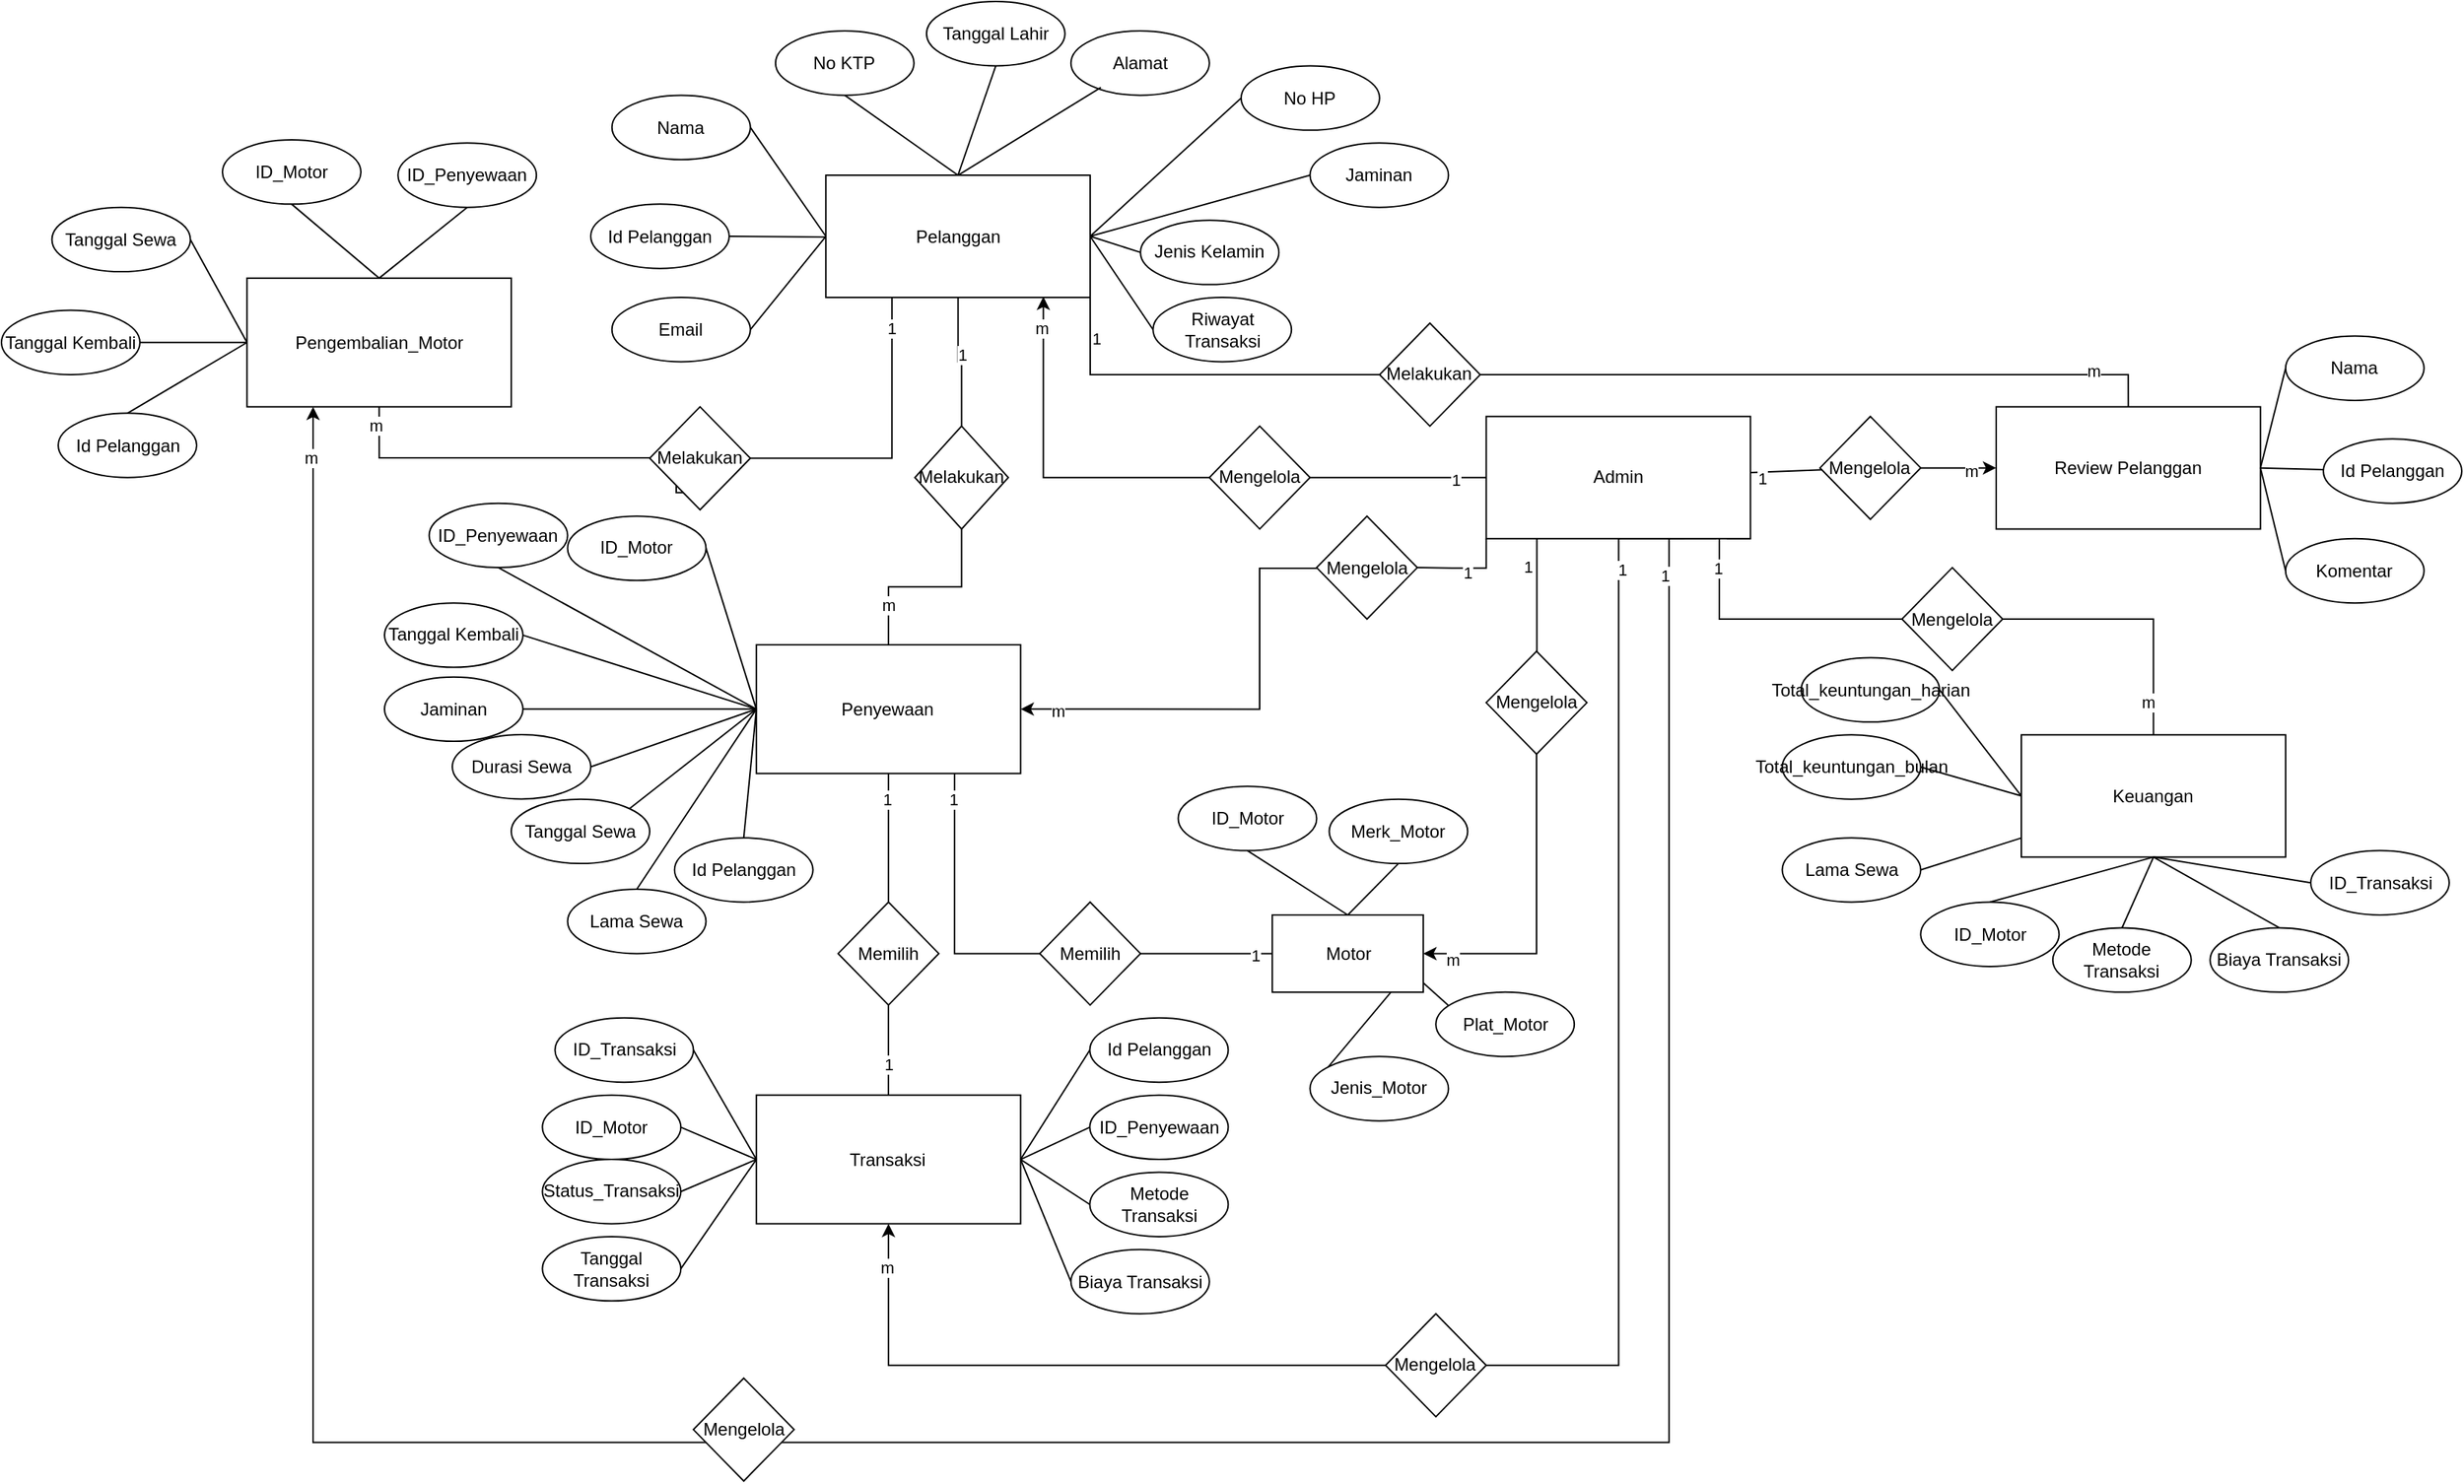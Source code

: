 <mxfile version="24.1.0" type="device">
  <diagram name="Page-1" id="Gdf2xQTc3UmqAr8sji1D">
    <mxGraphModel dx="3735" dy="165" grid="1" gridSize="10" guides="1" tooltips="1" connect="1" arrows="1" fold="1" page="1" pageScale="1" pageWidth="850" pageHeight="1100" math="0" shadow="0">
      <root>
        <mxCell id="0" />
        <mxCell id="1" parent="0" />
        <mxCell id="HpjGNs0SDaR_ydJxtk90-224" value="" style="group" vertex="1" connectable="0" parent="1">
          <mxGeometry x="-1660" y="1165" width="1640" height="970" as="geometry" />
        </mxCell>
        <mxCell id="HpjGNs0SDaR_ydJxtk90-59" style="rounded=0;orthogonalLoop=1;jettySize=auto;html=1;exitX=0.5;exitY=0;exitDx=0;exitDy=0;entryX=0.5;entryY=1;entryDx=0;entryDy=0;endArrow=none;endFill=0;" edge="1" parent="HpjGNs0SDaR_ydJxtk90-224" source="HpjGNs0SDaR_ydJxtk90-32" target="HpjGNs0SDaR_ydJxtk90-35">
          <mxGeometry relative="1" as="geometry" />
        </mxCell>
        <mxCell id="HpjGNs0SDaR_ydJxtk90-62" style="rounded=0;orthogonalLoop=1;jettySize=auto;html=1;entryX=0;entryY=0.5;entryDx=0;entryDy=0;endArrow=none;endFill=0;exitX=1;exitY=0.5;exitDx=0;exitDy=0;" edge="1" parent="HpjGNs0SDaR_ydJxtk90-224" source="HpjGNs0SDaR_ydJxtk90-32" target="HpjGNs0SDaR_ydJxtk90-38">
          <mxGeometry relative="1" as="geometry" />
        </mxCell>
        <mxCell id="HpjGNs0SDaR_ydJxtk90-63" style="rounded=0;orthogonalLoop=1;jettySize=auto;html=1;exitX=1;exitY=0.5;exitDx=0;exitDy=0;entryX=0;entryY=0.5;entryDx=0;entryDy=0;endArrow=none;endFill=0;" edge="1" parent="HpjGNs0SDaR_ydJxtk90-224" source="HpjGNs0SDaR_ydJxtk90-32" target="HpjGNs0SDaR_ydJxtk90-39">
          <mxGeometry relative="1" as="geometry" />
        </mxCell>
        <mxCell id="HpjGNs0SDaR_ydJxtk90-64" style="rounded=0;orthogonalLoop=1;jettySize=auto;html=1;exitX=1;exitY=0.5;exitDx=0;exitDy=0;entryX=0;entryY=0.5;entryDx=0;entryDy=0;endArrow=none;endFill=0;" edge="1" parent="HpjGNs0SDaR_ydJxtk90-224" source="HpjGNs0SDaR_ydJxtk90-32" target="HpjGNs0SDaR_ydJxtk90-41">
          <mxGeometry relative="1" as="geometry" />
        </mxCell>
        <mxCell id="HpjGNs0SDaR_ydJxtk90-71" style="edgeStyle=orthogonalEdgeStyle;rounded=0;orthogonalLoop=1;jettySize=auto;html=1;entryX=0.5;entryY=0;entryDx=0;entryDy=0;endArrow=none;endFill=0;" edge="1" parent="HpjGNs0SDaR_ydJxtk90-224" source="HpjGNs0SDaR_ydJxtk90-96" target="HpjGNs0SDaR_ydJxtk90-70">
          <mxGeometry relative="1" as="geometry" />
        </mxCell>
        <mxCell id="HpjGNs0SDaR_ydJxtk90-124" value="m" style="edgeLabel;html=1;align=center;verticalAlign=middle;resizable=0;points=[];" vertex="1" connectable="0" parent="HpjGNs0SDaR_ydJxtk90-71">
          <mxGeometry x="0.573" relative="1" as="geometry">
            <mxPoint as="offset" />
          </mxGeometry>
        </mxCell>
        <mxCell id="HpjGNs0SDaR_ydJxtk90-196" style="edgeStyle=orthogonalEdgeStyle;rounded=0;orthogonalLoop=1;jettySize=auto;html=1;exitX=1;exitY=1;exitDx=0;exitDy=0;entryX=0;entryY=0.5;entryDx=0;entryDy=0;endArrow=none;endFill=0;" edge="1" parent="HpjGNs0SDaR_ydJxtk90-224" source="HpjGNs0SDaR_ydJxtk90-32" target="HpjGNs0SDaR_ydJxtk90-192">
          <mxGeometry relative="1" as="geometry" />
        </mxCell>
        <mxCell id="HpjGNs0SDaR_ydJxtk90-197" value="1" style="edgeLabel;html=1;align=center;verticalAlign=middle;resizable=0;points=[];" vertex="1" connectable="0" parent="HpjGNs0SDaR_ydJxtk90-196">
          <mxGeometry x="-0.789" y="4" relative="1" as="geometry">
            <mxPoint y="1" as="offset" />
          </mxGeometry>
        </mxCell>
        <mxCell id="HpjGNs0SDaR_ydJxtk90-32" value="Pelanggan" style="rounded=0;whiteSpace=wrap;html=1;" vertex="1" parent="HpjGNs0SDaR_ydJxtk90-224">
          <mxGeometry x="529.583" y="83.018" width="179.375" height="83.018" as="geometry" />
        </mxCell>
        <mxCell id="HpjGNs0SDaR_ydJxtk90-68" value="" style="rounded=0;orthogonalLoop=1;jettySize=auto;html=1;endArrow=none;endFill=0;" edge="1" parent="HpjGNs0SDaR_ydJxtk90-224" source="HpjGNs0SDaR_ydJxtk90-33">
          <mxGeometry relative="1" as="geometry">
            <mxPoint x="529.583" y="124.964" as="targetPoint" />
          </mxGeometry>
        </mxCell>
        <mxCell id="HpjGNs0SDaR_ydJxtk90-33" value="Id Pelanggan" style="ellipse;whiteSpace=wrap;html=1;" vertex="1" parent="HpjGNs0SDaR_ydJxtk90-224">
          <mxGeometry x="369.998" y="102.684" width="93.958" height="43.694" as="geometry" />
        </mxCell>
        <mxCell id="HpjGNs0SDaR_ydJxtk90-67" style="rounded=0;orthogonalLoop=1;jettySize=auto;html=1;exitX=1;exitY=0.5;exitDx=0;exitDy=0;entryX=0;entryY=0.5;entryDx=0;entryDy=0;endArrow=none;endFill=0;" edge="1" parent="HpjGNs0SDaR_ydJxtk90-224" source="HpjGNs0SDaR_ydJxtk90-34" target="HpjGNs0SDaR_ydJxtk90-32">
          <mxGeometry relative="1" as="geometry" />
        </mxCell>
        <mxCell id="HpjGNs0SDaR_ydJxtk90-34" value="Nama" style="ellipse;whiteSpace=wrap;html=1;" vertex="1" parent="HpjGNs0SDaR_ydJxtk90-224">
          <mxGeometry x="384.38" y="28.692" width="93.958" height="43.694" as="geometry" />
        </mxCell>
        <mxCell id="HpjGNs0SDaR_ydJxtk90-35" value="No KTP" style="ellipse;whiteSpace=wrap;html=1;" vertex="1" parent="HpjGNs0SDaR_ydJxtk90-224">
          <mxGeometry x="495.418" y="-15.003" width="93.958" height="43.694" as="geometry" />
        </mxCell>
        <mxCell id="HpjGNs0SDaR_ydJxtk90-37" value="Alamat" style="ellipse;whiteSpace=wrap;html=1;" vertex="1" parent="HpjGNs0SDaR_ydJxtk90-224">
          <mxGeometry x="695.935" y="-15.003" width="93.958" height="43.694" as="geometry" />
        </mxCell>
        <mxCell id="HpjGNs0SDaR_ydJxtk90-38" value="No HP" style="ellipse;whiteSpace=wrap;html=1;" vertex="1" parent="HpjGNs0SDaR_ydJxtk90-224">
          <mxGeometry x="811.455" y="8.741" width="93.958" height="43.694" as="geometry" />
        </mxCell>
        <mxCell id="HpjGNs0SDaR_ydJxtk90-39" value="Jenis Kelamin" style="ellipse;whiteSpace=wrap;html=1;" vertex="1" parent="HpjGNs0SDaR_ydJxtk90-224">
          <mxGeometry x="743.125" y="113.604" width="93.958" height="43.694" as="geometry" />
        </mxCell>
        <mxCell id="HpjGNs0SDaR_ydJxtk90-69" style="rounded=0;orthogonalLoop=1;jettySize=auto;html=1;exitX=1;exitY=0.5;exitDx=0;exitDy=0;entryX=0;entryY=0.5;entryDx=0;entryDy=0;endArrow=none;endFill=0;" edge="1" parent="HpjGNs0SDaR_ydJxtk90-224" source="HpjGNs0SDaR_ydJxtk90-40" target="HpjGNs0SDaR_ydJxtk90-32">
          <mxGeometry relative="1" as="geometry" />
        </mxCell>
        <mxCell id="HpjGNs0SDaR_ydJxtk90-40" value="Email" style="ellipse;whiteSpace=wrap;html=1;" vertex="1" parent="HpjGNs0SDaR_ydJxtk90-224">
          <mxGeometry x="384.372" y="166.035" width="93.958" height="43.694" as="geometry" />
        </mxCell>
        <mxCell id="HpjGNs0SDaR_ydJxtk90-41" value="Riwayat Transaksi" style="ellipse;whiteSpace=wrap;html=1;" vertex="1" parent="HpjGNs0SDaR_ydJxtk90-224">
          <mxGeometry x="751.667" y="166.036" width="93.958" height="43.694" as="geometry" />
        </mxCell>
        <mxCell id="HpjGNs0SDaR_ydJxtk90-61" style="rounded=0;orthogonalLoop=1;jettySize=auto;html=1;exitX=0.5;exitY=0;exitDx=0;exitDy=0;entryX=0.216;entryY=0.88;entryDx=0;entryDy=0;entryPerimeter=0;endArrow=none;endFill=0;" edge="1" parent="HpjGNs0SDaR_ydJxtk90-224" source="HpjGNs0SDaR_ydJxtk90-32" target="HpjGNs0SDaR_ydJxtk90-37">
          <mxGeometry relative="1" as="geometry" />
        </mxCell>
        <mxCell id="HpjGNs0SDaR_ydJxtk90-100" value="" style="rounded=0;orthogonalLoop=1;jettySize=auto;html=1;endArrow=none;endFill=0;" edge="1" parent="HpjGNs0SDaR_ydJxtk90-224" source="HpjGNs0SDaR_ydJxtk90-70" target="HpjGNs0SDaR_ydJxtk90-99">
          <mxGeometry relative="1" as="geometry" />
        </mxCell>
        <mxCell id="HpjGNs0SDaR_ydJxtk90-127" value="1" style="edgeLabel;html=1;align=center;verticalAlign=middle;resizable=0;points=[];" vertex="1" connectable="0" parent="HpjGNs0SDaR_ydJxtk90-100">
          <mxGeometry x="-0.596" y="-1" relative="1" as="geometry">
            <mxPoint as="offset" />
          </mxGeometry>
        </mxCell>
        <mxCell id="HpjGNs0SDaR_ydJxtk90-70" value="Penyewaan" style="whiteSpace=wrap;html=1;rounded=0;" vertex="1" parent="HpjGNs0SDaR_ydJxtk90-224">
          <mxGeometry x="482.391" y="401.982" width="179.375" height="87.387" as="geometry" />
        </mxCell>
        <mxCell id="HpjGNs0SDaR_ydJxtk90-84" style="rounded=0;orthogonalLoop=1;jettySize=auto;html=1;exitX=0.5;exitY=1;exitDx=0;exitDy=0;entryX=0;entryY=0.5;entryDx=0;entryDy=0;endArrow=none;endFill=0;" edge="1" parent="HpjGNs0SDaR_ydJxtk90-224" source="HpjGNs0SDaR_ydJxtk90-72" target="HpjGNs0SDaR_ydJxtk90-70">
          <mxGeometry relative="1" as="geometry">
            <mxPoint x="520.828" y="384.505" as="sourcePoint" />
          </mxGeometry>
        </mxCell>
        <mxCell id="HpjGNs0SDaR_ydJxtk90-72" value="ID_Penyewaan" style="ellipse;whiteSpace=wrap;html=1;" vertex="1" parent="HpjGNs0SDaR_ydJxtk90-224">
          <mxGeometry x="260.307" y="305.856" width="93.958" height="43.694" as="geometry" />
        </mxCell>
        <mxCell id="HpjGNs0SDaR_ydJxtk90-90" style="rounded=0;orthogonalLoop=1;jettySize=auto;html=1;exitX=1;exitY=0;exitDx=0;exitDy=0;entryX=0;entryY=0.5;entryDx=0;entryDy=0;endArrow=none;endFill=0;" edge="1" parent="HpjGNs0SDaR_ydJxtk90-224" source="HpjGNs0SDaR_ydJxtk90-73" target="HpjGNs0SDaR_ydJxtk90-70">
          <mxGeometry relative="1" as="geometry" />
        </mxCell>
        <mxCell id="HpjGNs0SDaR_ydJxtk90-73" value="Tanggal Sewa" style="ellipse;whiteSpace=wrap;html=1;" vertex="1" parent="HpjGNs0SDaR_ydJxtk90-224">
          <mxGeometry x="316.039" y="506.846" width="93.958" height="43.694" as="geometry" />
        </mxCell>
        <mxCell id="HpjGNs0SDaR_ydJxtk90-86" style="rounded=0;orthogonalLoop=1;jettySize=auto;html=1;exitX=1;exitY=0.5;exitDx=0;exitDy=0;entryX=0;entryY=0.5;entryDx=0;entryDy=0;endArrow=none;endFill=0;" edge="1" parent="HpjGNs0SDaR_ydJxtk90-224" source="HpjGNs0SDaR_ydJxtk90-74" target="HpjGNs0SDaR_ydJxtk90-70">
          <mxGeometry relative="1" as="geometry" />
        </mxCell>
        <mxCell id="HpjGNs0SDaR_ydJxtk90-74" value="Tanggal Kembali" style="ellipse;whiteSpace=wrap;html=1;" vertex="1" parent="HpjGNs0SDaR_ydJxtk90-224">
          <mxGeometry x="229.999" y="373.577" width="93.958" height="43.694" as="geometry" />
        </mxCell>
        <mxCell id="HpjGNs0SDaR_ydJxtk90-89" style="rounded=0;orthogonalLoop=1;jettySize=auto;html=1;exitX=0.5;exitY=0;exitDx=0;exitDy=0;entryX=0;entryY=0.5;entryDx=0;entryDy=0;endArrow=none;endFill=0;" edge="1" parent="HpjGNs0SDaR_ydJxtk90-224" source="HpjGNs0SDaR_ydJxtk90-75" target="HpjGNs0SDaR_ydJxtk90-70">
          <mxGeometry relative="1" as="geometry" />
        </mxCell>
        <mxCell id="HpjGNs0SDaR_ydJxtk90-75" value="Lama Sewa" style="ellipse;whiteSpace=wrap;html=1;" vertex="1" parent="HpjGNs0SDaR_ydJxtk90-224">
          <mxGeometry x="354.266" y="568.018" width="93.958" height="43.694" as="geometry" />
        </mxCell>
        <mxCell id="HpjGNs0SDaR_ydJxtk90-91" style="rounded=0;orthogonalLoop=1;jettySize=auto;html=1;exitX=0.5;exitY=0;exitDx=0;exitDy=0;entryX=0;entryY=0.5;entryDx=0;entryDy=0;endArrow=none;endFill=0;" edge="1" parent="HpjGNs0SDaR_ydJxtk90-224" source="HpjGNs0SDaR_ydJxtk90-76" target="HpjGNs0SDaR_ydJxtk90-70">
          <mxGeometry relative="1" as="geometry" />
        </mxCell>
        <mxCell id="HpjGNs0SDaR_ydJxtk90-76" value="Id Pelanggan" style="ellipse;whiteSpace=wrap;html=1;" vertex="1" parent="HpjGNs0SDaR_ydJxtk90-224">
          <mxGeometry x="426.872" y="533.063" width="93.958" height="43.694" as="geometry" />
        </mxCell>
        <mxCell id="HpjGNs0SDaR_ydJxtk90-103" style="rounded=0;orthogonalLoop=1;jettySize=auto;html=1;exitX=0.5;exitY=0;exitDx=0;exitDy=0;entryX=0.5;entryY=1;entryDx=0;entryDy=0;endArrow=none;endFill=0;" edge="1" parent="HpjGNs0SDaR_ydJxtk90-224" source="HpjGNs0SDaR_ydJxtk90-77" target="HpjGNs0SDaR_ydJxtk90-92">
          <mxGeometry relative="1" as="geometry" />
        </mxCell>
        <mxCell id="HpjGNs0SDaR_ydJxtk90-104" style="rounded=0;orthogonalLoop=1;jettySize=auto;html=1;exitX=0.5;exitY=0;exitDx=0;exitDy=0;endArrow=none;endFill=0;entryX=0.5;entryY=1;entryDx=0;entryDy=0;" edge="1" parent="HpjGNs0SDaR_ydJxtk90-224" source="HpjGNs0SDaR_ydJxtk90-77" target="HpjGNs0SDaR_ydJxtk90-93">
          <mxGeometry relative="1" as="geometry">
            <mxPoint x="943.641" y="585.495" as="targetPoint" />
          </mxGeometry>
        </mxCell>
        <mxCell id="HpjGNs0SDaR_ydJxtk90-105" style="rounded=0;orthogonalLoop=1;jettySize=auto;html=1;exitX=0.5;exitY=0;exitDx=0;exitDy=0;entryX=0.5;entryY=1;entryDx=0;entryDy=0;endArrow=none;endFill=0;" edge="1" parent="HpjGNs0SDaR_ydJxtk90-224" source="HpjGNs0SDaR_ydJxtk90-77" target="HpjGNs0SDaR_ydJxtk90-94">
          <mxGeometry relative="1" as="geometry" />
        </mxCell>
        <mxCell id="HpjGNs0SDaR_ydJxtk90-106" style="rounded=0;orthogonalLoop=1;jettySize=auto;html=1;exitX=1;exitY=0.5;exitDx=0;exitDy=0;entryX=0;entryY=0.5;entryDx=0;entryDy=0;endArrow=none;endFill=0;" edge="1" parent="HpjGNs0SDaR_ydJxtk90-224" source="HpjGNs0SDaR_ydJxtk90-77" target="HpjGNs0SDaR_ydJxtk90-95">
          <mxGeometry relative="1" as="geometry">
            <mxPoint x="1003.432" y="616.081" as="targetPoint" />
          </mxGeometry>
        </mxCell>
        <mxCell id="HpjGNs0SDaR_ydJxtk90-77" value="Motor" style="rounded=0;whiteSpace=wrap;html=1;" vertex="1" parent="HpjGNs0SDaR_ydJxtk90-224">
          <mxGeometry x="832.599" y="585.495" width="102.5" height="52.432" as="geometry" />
        </mxCell>
        <mxCell id="HpjGNs0SDaR_ydJxtk90-88" style="rounded=0;orthogonalLoop=1;jettySize=auto;html=1;exitX=1;exitY=0.5;exitDx=0;exitDy=0;entryX=0;entryY=0.5;entryDx=0;entryDy=0;endArrow=none;endFill=0;" edge="1" parent="HpjGNs0SDaR_ydJxtk90-224" source="HpjGNs0SDaR_ydJxtk90-78" target="HpjGNs0SDaR_ydJxtk90-70">
          <mxGeometry relative="1" as="geometry" />
        </mxCell>
        <mxCell id="HpjGNs0SDaR_ydJxtk90-78" value="Durasi Sewa" style="ellipse;whiteSpace=wrap;html=1;" vertex="1" parent="HpjGNs0SDaR_ydJxtk90-224">
          <mxGeometry x="276.039" y="463.003" width="93.958" height="43.694" as="geometry" />
        </mxCell>
        <mxCell id="HpjGNs0SDaR_ydJxtk90-87" style="rounded=0;orthogonalLoop=1;jettySize=auto;html=1;exitX=1;exitY=0.5;exitDx=0;exitDy=0;entryX=0;entryY=0.5;entryDx=0;entryDy=0;endArrow=none;endFill=0;" edge="1" parent="HpjGNs0SDaR_ydJxtk90-224" source="HpjGNs0SDaR_ydJxtk90-79" target="HpjGNs0SDaR_ydJxtk90-70">
          <mxGeometry relative="1" as="geometry" />
        </mxCell>
        <mxCell id="HpjGNs0SDaR_ydJxtk90-79" value="Jaminan" style="ellipse;whiteSpace=wrap;html=1;" vertex="1" parent="HpjGNs0SDaR_ydJxtk90-224">
          <mxGeometry x="229.997" y="423.829" width="93.958" height="43.694" as="geometry" />
        </mxCell>
        <mxCell id="HpjGNs0SDaR_ydJxtk90-85" style="rounded=0;orthogonalLoop=1;jettySize=auto;html=1;exitX=1;exitY=0.5;exitDx=0;exitDy=0;entryX=0;entryY=0.5;entryDx=0;entryDy=0;endArrow=none;endFill=0;" edge="1" parent="HpjGNs0SDaR_ydJxtk90-224" source="HpjGNs0SDaR_ydJxtk90-81" target="HpjGNs0SDaR_ydJxtk90-70">
          <mxGeometry relative="1" as="geometry" />
        </mxCell>
        <mxCell id="HpjGNs0SDaR_ydJxtk90-81" value="ID_Motor" style="ellipse;whiteSpace=wrap;html=1;" vertex="1" parent="HpjGNs0SDaR_ydJxtk90-224">
          <mxGeometry x="354.266" y="314.595" width="93.958" height="43.694" as="geometry" />
        </mxCell>
        <mxCell id="HpjGNs0SDaR_ydJxtk90-92" value="ID_Motor" style="ellipse;whiteSpace=wrap;html=1;" vertex="1" parent="HpjGNs0SDaR_ydJxtk90-224">
          <mxGeometry x="768.75" y="498.108" width="93.958" height="43.694" as="geometry" />
        </mxCell>
        <mxCell id="HpjGNs0SDaR_ydJxtk90-93" value="Merk_Motor" style="ellipse;whiteSpace=wrap;html=1;" vertex="1" parent="HpjGNs0SDaR_ydJxtk90-224">
          <mxGeometry x="871.25" y="506.847" width="93.958" height="43.694" as="geometry" />
        </mxCell>
        <mxCell id="HpjGNs0SDaR_ydJxtk90-94" value="Plat_Motor" style="ellipse;whiteSpace=wrap;html=1;" vertex="1" parent="HpjGNs0SDaR_ydJxtk90-224">
          <mxGeometry x="943.641" y="637.928" width="93.958" height="43.694" as="geometry" />
        </mxCell>
        <mxCell id="HpjGNs0SDaR_ydJxtk90-95" value="Jenis_Motor" style="ellipse;whiteSpace=wrap;html=1;" vertex="1" parent="HpjGNs0SDaR_ydJxtk90-224">
          <mxGeometry x="858.224" y="681.622" width="93.958" height="43.694" as="geometry" />
        </mxCell>
        <mxCell id="HpjGNs0SDaR_ydJxtk90-97" value="" style="edgeStyle=orthogonalEdgeStyle;rounded=0;orthogonalLoop=1;jettySize=auto;html=1;entryX=0.5;entryY=0;entryDx=0;entryDy=0;endArrow=none;endFill=0;" edge="1" parent="HpjGNs0SDaR_ydJxtk90-224" source="HpjGNs0SDaR_ydJxtk90-32" target="HpjGNs0SDaR_ydJxtk90-96">
          <mxGeometry relative="1" as="geometry">
            <mxPoint x="619.271" y="166.036" as="sourcePoint" />
            <mxPoint x="619.271" y="410.721" as="targetPoint" />
          </mxGeometry>
        </mxCell>
        <mxCell id="HpjGNs0SDaR_ydJxtk90-123" value="1" style="edgeLabel;html=1;align=center;verticalAlign=middle;resizable=0;points=[];" vertex="1" connectable="0" parent="HpjGNs0SDaR_ydJxtk90-97">
          <mxGeometry x="-0.134" y="2" relative="1" as="geometry">
            <mxPoint as="offset" />
          </mxGeometry>
        </mxCell>
        <mxCell id="HpjGNs0SDaR_ydJxtk90-133" style="edgeStyle=orthogonalEdgeStyle;rounded=0;orthogonalLoop=1;jettySize=auto;html=1;entryX=0.5;entryY=1;entryDx=0;entryDy=0;endArrow=none;endFill=0;exitX=0.25;exitY=1;exitDx=0;exitDy=0;" edge="1" parent="HpjGNs0SDaR_ydJxtk90-224" source="HpjGNs0SDaR_ydJxtk90-383" target="HpjGNs0SDaR_ydJxtk90-132">
          <mxGeometry relative="1" as="geometry">
            <Array as="points">
              <mxPoint x="428" y="275" />
              <mxPoint x="226" y="275" />
            </Array>
          </mxGeometry>
        </mxCell>
        <mxCell id="HpjGNs0SDaR_ydJxtk90-134" value="m" style="edgeLabel;html=1;align=center;verticalAlign=middle;resizable=0;points=[];" vertex="1" connectable="0" parent="HpjGNs0SDaR_ydJxtk90-133">
          <mxGeometry x="0.906" y="3" relative="1" as="geometry">
            <mxPoint as="offset" />
          </mxGeometry>
        </mxCell>
        <mxCell id="HpjGNs0SDaR_ydJxtk90-96" value="Melakukan" style="rhombus;whiteSpace=wrap;html=1;" vertex="1" parent="HpjGNs0SDaR_ydJxtk90-224">
          <mxGeometry x="590" y="253.42" width="63.43" height="69.91" as="geometry" />
        </mxCell>
        <mxCell id="HpjGNs0SDaR_ydJxtk90-102" value="" style="edgeStyle=orthogonalEdgeStyle;rounded=0;orthogonalLoop=1;jettySize=auto;html=1;endArrow=none;endFill=0;" edge="1" parent="HpjGNs0SDaR_ydJxtk90-224" source="HpjGNs0SDaR_ydJxtk90-99" target="HpjGNs0SDaR_ydJxtk90-101">
          <mxGeometry relative="1" as="geometry">
            <Array as="points">
              <mxPoint x="572.078" y="681.622" />
              <mxPoint x="572.078" y="681.622" />
            </Array>
          </mxGeometry>
        </mxCell>
        <mxCell id="HpjGNs0SDaR_ydJxtk90-128" value="1" style="edgeLabel;html=1;align=center;verticalAlign=middle;resizable=0;points=[];" vertex="1" connectable="0" parent="HpjGNs0SDaR_ydJxtk90-102">
          <mxGeometry x="0.325" relative="1" as="geometry">
            <mxPoint as="offset" />
          </mxGeometry>
        </mxCell>
        <mxCell id="HpjGNs0SDaR_ydJxtk90-140" style="edgeStyle=orthogonalEdgeStyle;rounded=0;orthogonalLoop=1;jettySize=auto;html=1;entryX=0;entryY=0.5;entryDx=0;entryDy=0;endArrow=none;endFill=0;exitX=0.75;exitY=1;exitDx=0;exitDy=0;" edge="1" parent="HpjGNs0SDaR_ydJxtk90-224" source="HpjGNs0SDaR_ydJxtk90-541" target="HpjGNs0SDaR_ydJxtk90-77">
          <mxGeometry relative="1" as="geometry">
            <Array as="points">
              <mxPoint x="720" y="612" />
            </Array>
          </mxGeometry>
        </mxCell>
        <mxCell id="HpjGNs0SDaR_ydJxtk90-141" value="1" style="edgeLabel;html=1;align=center;verticalAlign=middle;resizable=0;points=[];" vertex="1" connectable="0" parent="HpjGNs0SDaR_ydJxtk90-140">
          <mxGeometry x="0.803" y="-1" relative="1" as="geometry">
            <mxPoint x="1" as="offset" />
          </mxGeometry>
        </mxCell>
        <mxCell id="HpjGNs0SDaR_ydJxtk90-99" value="Memilih" style="rhombus;whiteSpace=wrap;html=1;" vertex="1" parent="HpjGNs0SDaR_ydJxtk90-224">
          <mxGeometry x="537.911" y="576.757" width="68.333" height="69.91" as="geometry" />
        </mxCell>
        <mxCell id="HpjGNs0SDaR_ydJxtk90-120" style="rounded=0;orthogonalLoop=1;jettySize=auto;html=1;exitX=1;exitY=0.5;exitDx=0;exitDy=0;entryX=0;entryY=0.5;entryDx=0;entryDy=0;endArrow=none;endFill=0;" edge="1" parent="HpjGNs0SDaR_ydJxtk90-224" source="HpjGNs0SDaR_ydJxtk90-101" target="HpjGNs0SDaR_ydJxtk90-108">
          <mxGeometry relative="1" as="geometry" />
        </mxCell>
        <mxCell id="HpjGNs0SDaR_ydJxtk90-121" style="rounded=0;orthogonalLoop=1;jettySize=auto;html=1;exitX=1;exitY=0.5;exitDx=0;exitDy=0;entryX=0;entryY=0.5;entryDx=0;entryDy=0;endArrow=none;endFill=0;" edge="1" parent="HpjGNs0SDaR_ydJxtk90-224" source="HpjGNs0SDaR_ydJxtk90-101" target="HpjGNs0SDaR_ydJxtk90-111">
          <mxGeometry relative="1" as="geometry" />
        </mxCell>
        <mxCell id="HpjGNs0SDaR_ydJxtk90-122" style="rounded=0;orthogonalLoop=1;jettySize=auto;html=1;exitX=1;exitY=0.5;exitDx=0;exitDy=0;entryX=0;entryY=0.5;entryDx=0;entryDy=0;endArrow=none;endFill=0;" edge="1" parent="HpjGNs0SDaR_ydJxtk90-224" source="HpjGNs0SDaR_ydJxtk90-101" target="HpjGNs0SDaR_ydJxtk90-113">
          <mxGeometry relative="1" as="geometry" />
        </mxCell>
        <mxCell id="HpjGNs0SDaR_ydJxtk90-101" value="Transaksi" style="whiteSpace=wrap;html=1;rounded=0;" vertex="1" parent="HpjGNs0SDaR_ydJxtk90-224">
          <mxGeometry x="482.391" y="707.838" width="179.375" height="87.387" as="geometry" />
        </mxCell>
        <mxCell id="HpjGNs0SDaR_ydJxtk90-119" style="rounded=0;orthogonalLoop=1;jettySize=auto;html=1;exitX=0;exitY=0.5;exitDx=0;exitDy=0;entryX=1;entryY=0.5;entryDx=0;entryDy=0;endArrow=none;endFill=0;" edge="1" parent="HpjGNs0SDaR_ydJxtk90-224" source="HpjGNs0SDaR_ydJxtk90-107" target="HpjGNs0SDaR_ydJxtk90-101">
          <mxGeometry relative="1" as="geometry" />
        </mxCell>
        <mxCell id="HpjGNs0SDaR_ydJxtk90-107" value="Id Pelanggan" style="ellipse;whiteSpace=wrap;html=1;" vertex="1" parent="HpjGNs0SDaR_ydJxtk90-224">
          <mxGeometry x="708.745" y="655.405" width="93.958" height="43.694" as="geometry" />
        </mxCell>
        <mxCell id="HpjGNs0SDaR_ydJxtk90-108" value="ID_Penyewaan" style="ellipse;whiteSpace=wrap;html=1;" vertex="1" parent="HpjGNs0SDaR_ydJxtk90-224">
          <mxGeometry x="708.745" y="707.838" width="93.958" height="43.694" as="geometry" />
        </mxCell>
        <mxCell id="HpjGNs0SDaR_ydJxtk90-116" style="rounded=0;orthogonalLoop=1;jettySize=auto;html=1;exitX=1;exitY=0.5;exitDx=0;exitDy=0;entryX=0;entryY=0.5;entryDx=0;entryDy=0;endArrow=none;endFill=0;" edge="1" parent="HpjGNs0SDaR_ydJxtk90-224" source="HpjGNs0SDaR_ydJxtk90-109" target="HpjGNs0SDaR_ydJxtk90-101">
          <mxGeometry relative="1" as="geometry" />
        </mxCell>
        <mxCell id="HpjGNs0SDaR_ydJxtk90-109" value="ID_Motor" style="ellipse;whiteSpace=wrap;html=1;" vertex="1" parent="HpjGNs0SDaR_ydJxtk90-224">
          <mxGeometry x="337.182" y="707.838" width="93.958" height="43.694" as="geometry" />
        </mxCell>
        <mxCell id="HpjGNs0SDaR_ydJxtk90-115" style="rounded=0;orthogonalLoop=1;jettySize=auto;html=1;exitX=1;exitY=0.5;exitDx=0;exitDy=0;entryX=0;entryY=0.5;entryDx=0;entryDy=0;endArrow=none;endFill=0;" edge="1" parent="HpjGNs0SDaR_ydJxtk90-224" source="HpjGNs0SDaR_ydJxtk90-110" target="HpjGNs0SDaR_ydJxtk90-101">
          <mxGeometry relative="1" as="geometry" />
        </mxCell>
        <mxCell id="HpjGNs0SDaR_ydJxtk90-110" value="ID_Transaksi" style="ellipse;whiteSpace=wrap;html=1;" vertex="1" parent="HpjGNs0SDaR_ydJxtk90-224">
          <mxGeometry x="345.724" y="655.405" width="93.958" height="43.694" as="geometry" />
        </mxCell>
        <mxCell id="HpjGNs0SDaR_ydJxtk90-111" value="Metode Transaksi" style="ellipse;whiteSpace=wrap;html=1;" vertex="1" parent="HpjGNs0SDaR_ydJxtk90-224">
          <mxGeometry x="708.745" y="760.27" width="93.958" height="43.694" as="geometry" />
        </mxCell>
        <mxCell id="HpjGNs0SDaR_ydJxtk90-117" style="rounded=0;orthogonalLoop=1;jettySize=auto;html=1;exitX=1;exitY=0.5;exitDx=0;exitDy=0;entryX=0;entryY=0.5;entryDx=0;entryDy=0;endArrow=none;endFill=0;" edge="1" parent="HpjGNs0SDaR_ydJxtk90-224" source="HpjGNs0SDaR_ydJxtk90-112" target="HpjGNs0SDaR_ydJxtk90-101">
          <mxGeometry relative="1" as="geometry" />
        </mxCell>
        <mxCell id="HpjGNs0SDaR_ydJxtk90-112" value="Status_Transaksi" style="ellipse;whiteSpace=wrap;html=1;" vertex="1" parent="HpjGNs0SDaR_ydJxtk90-224">
          <mxGeometry x="337.182" y="751.532" width="93.958" height="43.694" as="geometry" />
        </mxCell>
        <mxCell id="HpjGNs0SDaR_ydJxtk90-113" value="Biaya Transaksi" style="ellipse;whiteSpace=wrap;html=1;" vertex="1" parent="HpjGNs0SDaR_ydJxtk90-224">
          <mxGeometry x="695.932" y="812.703" width="93.958" height="43.694" as="geometry" />
        </mxCell>
        <mxCell id="HpjGNs0SDaR_ydJxtk90-118" style="rounded=0;orthogonalLoop=1;jettySize=auto;html=1;exitX=1;exitY=0.5;exitDx=0;exitDy=0;entryX=0;entryY=0.5;entryDx=0;entryDy=0;endArrow=none;endFill=0;" edge="1" parent="HpjGNs0SDaR_ydJxtk90-224" source="HpjGNs0SDaR_ydJxtk90-114" target="HpjGNs0SDaR_ydJxtk90-101">
          <mxGeometry relative="1" as="geometry" />
        </mxCell>
        <mxCell id="HpjGNs0SDaR_ydJxtk90-114" value="Tanggal Transaksi" style="ellipse;whiteSpace=wrap;html=1;" vertex="1" parent="HpjGNs0SDaR_ydJxtk90-224">
          <mxGeometry x="337.182" y="803.964" width="93.958" height="43.694" as="geometry" />
        </mxCell>
        <mxCell id="HpjGNs0SDaR_ydJxtk90-130" value="Jaminan" style="ellipse;whiteSpace=wrap;html=1;" vertex="1" parent="HpjGNs0SDaR_ydJxtk90-224">
          <mxGeometry x="858.228" y="61.17" width="93.958" height="43.694" as="geometry" />
        </mxCell>
        <mxCell id="HpjGNs0SDaR_ydJxtk90-131" style="rounded=0;orthogonalLoop=1;jettySize=auto;html=1;exitX=1;exitY=0.5;exitDx=0;exitDy=0;entryX=0;entryY=0.5;entryDx=0;entryDy=0;endArrow=none;endFill=0;" edge="1" target="HpjGNs0SDaR_ydJxtk90-130" parent="HpjGNs0SDaR_ydJxtk90-224" source="HpjGNs0SDaR_ydJxtk90-32">
          <mxGeometry relative="1" as="geometry">
            <mxPoint x="717.5" y="133.703" as="sourcePoint" />
          </mxGeometry>
        </mxCell>
        <mxCell id="HpjGNs0SDaR_ydJxtk90-168" style="rounded=0;orthogonalLoop=1;jettySize=auto;html=1;entryX=0.5;entryY=0;entryDx=0;entryDy=0;endArrow=none;endFill=0;exitX=0;exitY=0.5;exitDx=0;exitDy=0;" edge="1" parent="HpjGNs0SDaR_ydJxtk90-224" source="HpjGNs0SDaR_ydJxtk90-132" target="HpjGNs0SDaR_ydJxtk90-135">
          <mxGeometry relative="1" as="geometry">
            <mxPoint x="136.667" y="240.315" as="sourcePoint" />
          </mxGeometry>
        </mxCell>
        <mxCell id="HpjGNs0SDaR_ydJxtk90-169" style="edgeStyle=orthogonalEdgeStyle;rounded=0;orthogonalLoop=1;jettySize=auto;html=1;exitX=0;exitY=0.5;exitDx=0;exitDy=0;entryX=1;entryY=0.5;entryDx=0;entryDy=0;endArrow=none;endFill=0;" edge="1" parent="HpjGNs0SDaR_ydJxtk90-224" source="HpjGNs0SDaR_ydJxtk90-132" target="HpjGNs0SDaR_ydJxtk90-139">
          <mxGeometry relative="1" as="geometry" />
        </mxCell>
        <mxCell id="HpjGNs0SDaR_ydJxtk90-171" style="rounded=0;orthogonalLoop=1;jettySize=auto;html=1;exitX=0.5;exitY=0;exitDx=0;exitDy=0;entryX=0.5;entryY=1;entryDx=0;entryDy=0;endArrow=none;endFill=0;" edge="1" parent="HpjGNs0SDaR_ydJxtk90-224" source="HpjGNs0SDaR_ydJxtk90-132" target="HpjGNs0SDaR_ydJxtk90-137">
          <mxGeometry relative="1" as="geometry" />
        </mxCell>
        <mxCell id="HpjGNs0SDaR_ydJxtk90-172" style="rounded=0;orthogonalLoop=1;jettySize=auto;html=1;exitX=0.5;exitY=0;exitDx=0;exitDy=0;entryX=0.5;entryY=1;entryDx=0;entryDy=0;endArrow=none;endFill=0;" edge="1" parent="HpjGNs0SDaR_ydJxtk90-224" source="HpjGNs0SDaR_ydJxtk90-132" target="HpjGNs0SDaR_ydJxtk90-136">
          <mxGeometry relative="1" as="geometry" />
        </mxCell>
        <mxCell id="HpjGNs0SDaR_ydJxtk90-132" value="Pengembalian_Motor" style="whiteSpace=wrap;html=1;rounded=0;" vertex="1" parent="HpjGNs0SDaR_ydJxtk90-224">
          <mxGeometry x="136.667" y="152.928" width="179.375" height="87.387" as="geometry" />
        </mxCell>
        <mxCell id="HpjGNs0SDaR_ydJxtk90-135" value="Id Pelanggan" style="ellipse;whiteSpace=wrap;html=1;" vertex="1" parent="HpjGNs0SDaR_ydJxtk90-224">
          <mxGeometry x="8.542" y="244.685" width="93.958" height="43.694" as="geometry" />
        </mxCell>
        <mxCell id="HpjGNs0SDaR_ydJxtk90-136" value="ID_Penyewaan" style="ellipse;whiteSpace=wrap;html=1;" vertex="1" parent="HpjGNs0SDaR_ydJxtk90-224">
          <mxGeometry x="239.167" y="61.171" width="93.958" height="43.694" as="geometry" />
        </mxCell>
        <mxCell id="HpjGNs0SDaR_ydJxtk90-137" value="ID_Motor" style="ellipse;whiteSpace=wrap;html=1;" vertex="1" parent="HpjGNs0SDaR_ydJxtk90-224">
          <mxGeometry x="120" y="58.994" width="93.958" height="43.694" as="geometry" />
        </mxCell>
        <mxCell id="HpjGNs0SDaR_ydJxtk90-170" style="rounded=0;orthogonalLoop=1;jettySize=auto;html=1;exitX=1;exitY=0.5;exitDx=0;exitDy=0;entryX=0;entryY=0.5;entryDx=0;entryDy=0;endArrow=none;endFill=0;" edge="1" parent="HpjGNs0SDaR_ydJxtk90-224" source="HpjGNs0SDaR_ydJxtk90-138" target="HpjGNs0SDaR_ydJxtk90-132">
          <mxGeometry relative="1" as="geometry" />
        </mxCell>
        <mxCell id="HpjGNs0SDaR_ydJxtk90-138" value="Tanggal Sewa" style="ellipse;whiteSpace=wrap;html=1;" vertex="1" parent="HpjGNs0SDaR_ydJxtk90-224">
          <mxGeometry x="4.271" y="104.865" width="93.958" height="43.694" as="geometry" />
        </mxCell>
        <mxCell id="HpjGNs0SDaR_ydJxtk90-139" value="Tanggal Kembali" style="ellipse;whiteSpace=wrap;html=1;" vertex="1" parent="HpjGNs0SDaR_ydJxtk90-224">
          <mxGeometry x="-30" y="174.775" width="93.958" height="43.694" as="geometry" />
        </mxCell>
        <mxCell id="HpjGNs0SDaR_ydJxtk90-147" style="edgeStyle=orthogonalEdgeStyle;rounded=0;orthogonalLoop=1;jettySize=auto;html=1;entryX=1;entryY=0.5;entryDx=0;entryDy=0;endArrow=none;endFill=0;" edge="1" parent="HpjGNs0SDaR_ydJxtk90-224" source="HpjGNs0SDaR_ydJxtk90-142" target="HpjGNs0SDaR_ydJxtk90-143">
          <mxGeometry relative="1" as="geometry" />
        </mxCell>
        <mxCell id="HpjGNs0SDaR_ydJxtk90-148" value="1" style="edgeLabel;html=1;align=center;verticalAlign=middle;resizable=0;points=[];" vertex="1" connectable="0" parent="HpjGNs0SDaR_ydJxtk90-147">
          <mxGeometry x="-0.627" y="1" relative="1" as="geometry">
            <mxPoint x="1" as="offset" />
          </mxGeometry>
        </mxCell>
        <mxCell id="HpjGNs0SDaR_ydJxtk90-153" value="" style="edgeStyle=orthogonalEdgeStyle;rounded=0;orthogonalLoop=1;jettySize=auto;html=1;endArrow=none;endFill=0;" edge="1" parent="HpjGNs0SDaR_ydJxtk90-224" source="HpjGNs0SDaR_ydJxtk90-142" target="HpjGNs0SDaR_ydJxtk90-152">
          <mxGeometry relative="1" as="geometry">
            <Array as="points">
              <mxPoint x="1012.188" y="349.55" />
              <mxPoint x="1012.188" y="349.55" />
            </Array>
          </mxGeometry>
        </mxCell>
        <mxCell id="HpjGNs0SDaR_ydJxtk90-155" value="1" style="edgeLabel;html=1;align=center;verticalAlign=middle;resizable=0;points=[];" vertex="1" connectable="0" parent="HpjGNs0SDaR_ydJxtk90-153">
          <mxGeometry x="-0.501" y="-6" relative="1" as="geometry">
            <mxPoint as="offset" />
          </mxGeometry>
        </mxCell>
        <mxCell id="HpjGNs0SDaR_ydJxtk90-158" style="edgeStyle=orthogonalEdgeStyle;rounded=0;orthogonalLoop=1;jettySize=auto;html=1;exitX=0.75;exitY=1;exitDx=0;exitDy=0;entryX=1;entryY=0.5;entryDx=0;entryDy=0;endArrow=none;endFill=0;" edge="1" parent="HpjGNs0SDaR_ydJxtk90-224" source="HpjGNs0SDaR_ydJxtk90-142" target="HpjGNs0SDaR_ydJxtk90-157">
          <mxGeometry relative="1" as="geometry">
            <Array as="points">
              <mxPoint x="1067.708" y="330.324" />
              <mxPoint x="1067.708" y="891.351" />
            </Array>
          </mxGeometry>
        </mxCell>
        <mxCell id="HpjGNs0SDaR_ydJxtk90-160" value="1" style="edgeLabel;html=1;align=center;verticalAlign=middle;resizable=0;points=[];" vertex="1" connectable="0" parent="HpjGNs0SDaR_ydJxtk90-158">
          <mxGeometry x="-0.934" y="-7" relative="1" as="geometry">
            <mxPoint as="offset" />
          </mxGeometry>
        </mxCell>
        <mxCell id="HpjGNs0SDaR_ydJxtk90-202" value="1" style="edgeLabel;html=1;align=center;verticalAlign=middle;resizable=0;points=[];" vertex="1" connectable="0" parent="HpjGNs0SDaR_ydJxtk90-158">
          <mxGeometry x="-0.812" y="2" relative="1" as="geometry">
            <mxPoint as="offset" />
          </mxGeometry>
        </mxCell>
        <mxCell id="HpjGNs0SDaR_ydJxtk90-162" style="edgeStyle=orthogonalEdgeStyle;rounded=0;orthogonalLoop=1;jettySize=auto;html=1;entryX=0.25;entryY=1;entryDx=0;entryDy=0;exitX=1;exitY=1;exitDx=0;exitDy=0;endArrow=classic;endFill=1;" edge="1" parent="HpjGNs0SDaR_ydJxtk90-224" source="HpjGNs0SDaR_ydJxtk90-142" target="HpjGNs0SDaR_ydJxtk90-132">
          <mxGeometry relative="1" as="geometry">
            <mxPoint x="1204.375" y="629.189" as="sourcePoint" />
            <Array as="points">
              <mxPoint x="1101.875" y="330.324" />
              <mxPoint x="1101.875" y="943.784" />
              <mxPoint x="181.938" y="943.784" />
            </Array>
          </mxGeometry>
        </mxCell>
        <mxCell id="HpjGNs0SDaR_ydJxtk90-166" value="1" style="edgeLabel;html=1;align=center;verticalAlign=middle;resizable=0;points=[];" vertex="1" connectable="0" parent="HpjGNs0SDaR_ydJxtk90-162">
          <mxGeometry x="-0.982" y="-4" relative="1" as="geometry">
            <mxPoint as="offset" />
          </mxGeometry>
        </mxCell>
        <mxCell id="HpjGNs0SDaR_ydJxtk90-167" value="m" style="edgeLabel;html=1;align=center;verticalAlign=middle;resizable=0;points=[];" vertex="1" connectable="0" parent="HpjGNs0SDaR_ydJxtk90-162">
          <mxGeometry x="0.971" y="2" relative="1" as="geometry">
            <mxPoint y="1" as="offset" />
          </mxGeometry>
        </mxCell>
        <mxCell id="HpjGNs0SDaR_ydJxtk90-203" value="1" style="edgeLabel;html=1;align=center;verticalAlign=middle;resizable=0;points=[];" vertex="1" connectable="0" parent="HpjGNs0SDaR_ydJxtk90-162">
          <mxGeometry x="-0.929" y="-3" relative="1" as="geometry">
            <mxPoint y="-1" as="offset" />
          </mxGeometry>
        </mxCell>
        <mxCell id="HpjGNs0SDaR_ydJxtk90-186" value="" style="rounded=0;orthogonalLoop=1;jettySize=auto;html=1;endArrow=classic;endFill=1;" edge="1" parent="HpjGNs0SDaR_ydJxtk90-224" source="HpjGNs0SDaR_ydJxtk90-188" target="HpjGNs0SDaR_ydJxtk90-181">
          <mxGeometry relative="1" as="geometry" />
        </mxCell>
        <mxCell id="HpjGNs0SDaR_ydJxtk90-191" value="m" style="edgeLabel;html=1;align=center;verticalAlign=middle;resizable=0;points=[];" vertex="1" connectable="0" parent="HpjGNs0SDaR_ydJxtk90-186">
          <mxGeometry x="0.325" y="-2" relative="1" as="geometry">
            <mxPoint as="offset" />
          </mxGeometry>
        </mxCell>
        <mxCell id="HpjGNs0SDaR_ydJxtk90-201" style="edgeStyle=orthogonalEdgeStyle;rounded=0;orthogonalLoop=1;jettySize=auto;html=1;exitX=1;exitY=0.75;exitDx=0;exitDy=0;entryX=0.5;entryY=0;entryDx=0;entryDy=0;endArrow=none;endFill=0;" edge="1" parent="HpjGNs0SDaR_ydJxtk90-224" source="HpjGNs0SDaR_ydJxtk90-142" target="HpjGNs0SDaR_ydJxtk90-173">
          <mxGeometry relative="1" as="geometry">
            <Array as="points">
              <mxPoint x="1136.042" y="309.351" />
              <mxPoint x="1136.042" y="384.505" />
              <mxPoint x="1430.729" y="384.505" />
            </Array>
          </mxGeometry>
        </mxCell>
        <mxCell id="HpjGNs0SDaR_ydJxtk90-204" value="1" style="edgeLabel;html=1;align=center;verticalAlign=middle;resizable=0;points=[];" vertex="1" connectable="0" parent="HpjGNs0SDaR_ydJxtk90-201">
          <mxGeometry x="-0.738" y="-1" relative="1" as="geometry">
            <mxPoint as="offset" />
          </mxGeometry>
        </mxCell>
        <mxCell id="HpjGNs0SDaR_ydJxtk90-205" value="m" style="edgeLabel;html=1;align=center;verticalAlign=middle;resizable=0;points=[];" vertex="1" connectable="0" parent="HpjGNs0SDaR_ydJxtk90-201">
          <mxGeometry x="0.904" y="-4" relative="1" as="geometry">
            <mxPoint as="offset" />
          </mxGeometry>
        </mxCell>
        <mxCell id="HpjGNs0SDaR_ydJxtk90-142" value="Admin" style="rounded=0;whiteSpace=wrap;html=1;" vertex="1" parent="HpjGNs0SDaR_ydJxtk90-224">
          <mxGeometry x="977.807" y="246.869" width="179.375" height="83.018" as="geometry" />
        </mxCell>
        <mxCell id="HpjGNs0SDaR_ydJxtk90-150" style="edgeStyle=orthogonalEdgeStyle;rounded=0;orthogonalLoop=1;jettySize=auto;html=1;entryX=1;entryY=0.5;entryDx=0;entryDy=0;endArrow=classic;endFill=1;exitX=0;exitY=1;exitDx=0;exitDy=0;" edge="1" parent="HpjGNs0SDaR_ydJxtk90-224" source="HpjGNs0SDaR_ydJxtk90-225" target="HpjGNs0SDaR_ydJxtk90-70">
          <mxGeometry relative="1" as="geometry">
            <Array as="points">
              <mxPoint x="880" y="350" />
              <mxPoint x="824" y="350" />
              <mxPoint x="824" y="446" />
            </Array>
          </mxGeometry>
        </mxCell>
        <mxCell id="HpjGNs0SDaR_ydJxtk90-151" value="m" style="edgeLabel;html=1;align=center;verticalAlign=middle;resizable=0;points=[];" vertex="1" connectable="0" parent="HpjGNs0SDaR_ydJxtk90-150">
          <mxGeometry x="0.855" y="1" relative="1" as="geometry">
            <mxPoint x="1" as="offset" />
          </mxGeometry>
        </mxCell>
        <mxCell id="HpjGNs0SDaR_ydJxtk90-143" value="Mengelola" style="rhombus;whiteSpace=wrap;html=1;" vertex="1" parent="HpjGNs0SDaR_ydJxtk90-224">
          <mxGeometry x="789.891" y="253.423" width="68.333" height="69.91" as="geometry" />
        </mxCell>
        <mxCell id="HpjGNs0SDaR_ydJxtk90-146" style="edgeStyle=orthogonalEdgeStyle;rounded=0;orthogonalLoop=1;jettySize=auto;html=1;exitX=0;exitY=0.5;exitDx=0;exitDy=0;entryX=0.823;entryY=0.994;entryDx=0;entryDy=0;entryPerimeter=0;endArrow=classic;endFill=1;" edge="1" parent="HpjGNs0SDaR_ydJxtk90-224" source="HpjGNs0SDaR_ydJxtk90-143" target="HpjGNs0SDaR_ydJxtk90-32">
          <mxGeometry relative="1" as="geometry" />
        </mxCell>
        <mxCell id="HpjGNs0SDaR_ydJxtk90-149" value="m" style="edgeLabel;html=1;align=center;verticalAlign=middle;resizable=0;points=[];" vertex="1" connectable="0" parent="HpjGNs0SDaR_ydJxtk90-146">
          <mxGeometry x="0.816" y="1" relative="1" as="geometry">
            <mxPoint as="offset" />
          </mxGeometry>
        </mxCell>
        <mxCell id="HpjGNs0SDaR_ydJxtk90-154" value="" style="edgeStyle=orthogonalEdgeStyle;rounded=0;orthogonalLoop=1;jettySize=auto;html=1;entryX=1;entryY=0.5;entryDx=0;entryDy=0;endArrow=classic;endFill=1;" edge="1" parent="HpjGNs0SDaR_ydJxtk90-224" source="HpjGNs0SDaR_ydJxtk90-152" target="HpjGNs0SDaR_ydJxtk90-77">
          <mxGeometry relative="1" as="geometry">
            <Array as="points">
              <mxPoint x="1012.188" y="611.712" />
            </Array>
          </mxGeometry>
        </mxCell>
        <mxCell id="HpjGNs0SDaR_ydJxtk90-156" value="m" style="edgeLabel;html=1;align=center;verticalAlign=middle;resizable=0;points=[];" vertex="1" connectable="0" parent="HpjGNs0SDaR_ydJxtk90-154">
          <mxGeometry x="0.822" y="4" relative="1" as="geometry">
            <mxPoint x="1" as="offset" />
          </mxGeometry>
        </mxCell>
        <mxCell id="HpjGNs0SDaR_ydJxtk90-152" value="Mengelola" style="rhombus;whiteSpace=wrap;html=1;" vertex="1" parent="HpjGNs0SDaR_ydJxtk90-224">
          <mxGeometry x="977.807" y="406.351" width="68.333" height="69.91" as="geometry" />
        </mxCell>
        <mxCell id="HpjGNs0SDaR_ydJxtk90-159" style="edgeStyle=orthogonalEdgeStyle;rounded=0;orthogonalLoop=1;jettySize=auto;html=1;entryX=0.5;entryY=1;entryDx=0;entryDy=0;endArrow=classic;endFill=1;" edge="1" parent="HpjGNs0SDaR_ydJxtk90-224" source="HpjGNs0SDaR_ydJxtk90-157" target="HpjGNs0SDaR_ydJxtk90-101">
          <mxGeometry relative="1" as="geometry" />
        </mxCell>
        <mxCell id="HpjGNs0SDaR_ydJxtk90-161" value="m" style="edgeLabel;html=1;align=center;verticalAlign=middle;resizable=0;points=[];" vertex="1" connectable="0" parent="HpjGNs0SDaR_ydJxtk90-159">
          <mxGeometry x="0.866" y="1" relative="1" as="geometry">
            <mxPoint y="1" as="offset" />
          </mxGeometry>
        </mxCell>
        <mxCell id="HpjGNs0SDaR_ydJxtk90-157" value="Mengelola" style="rhombus;whiteSpace=wrap;html=1;" vertex="1" parent="HpjGNs0SDaR_ydJxtk90-224">
          <mxGeometry x="909.474" y="856.396" width="68.333" height="69.91" as="geometry" />
        </mxCell>
        <mxCell id="HpjGNs0SDaR_ydJxtk90-163" value="Mengelola" style="rhombus;whiteSpace=wrap;html=1;" vertex="1" parent="HpjGNs0SDaR_ydJxtk90-224">
          <mxGeometry x="439.682" y="900.09" width="68.333" height="69.91" as="geometry" />
        </mxCell>
        <mxCell id="HpjGNs0SDaR_ydJxtk90-206" style="rounded=0;orthogonalLoop=1;jettySize=auto;html=1;exitX=0;exitY=0.5;exitDx=0;exitDy=0;entryX=1;entryY=0.5;entryDx=0;entryDy=0;endArrow=none;endFill=0;" edge="1" parent="HpjGNs0SDaR_ydJxtk90-224" source="HpjGNs0SDaR_ydJxtk90-173" target="HpjGNs0SDaR_ydJxtk90-180">
          <mxGeometry relative="1" as="geometry" />
        </mxCell>
        <mxCell id="HpjGNs0SDaR_ydJxtk90-173" value="Keuangan" style="rounded=0;whiteSpace=wrap;html=1;" vertex="1" parent="HpjGNs0SDaR_ydJxtk90-224">
          <mxGeometry x="1341.042" y="463.153" width="179.375" height="83.018" as="geometry" />
        </mxCell>
        <mxCell id="HpjGNs0SDaR_ydJxtk90-213" style="rounded=0;orthogonalLoop=1;jettySize=auto;html=1;exitX=0;exitY=0.5;exitDx=0;exitDy=0;entryX=0.5;entryY=1;entryDx=0;entryDy=0;endArrow=none;endFill=0;" edge="1" parent="HpjGNs0SDaR_ydJxtk90-224" source="HpjGNs0SDaR_ydJxtk90-174" target="HpjGNs0SDaR_ydJxtk90-173">
          <mxGeometry relative="1" as="geometry" />
        </mxCell>
        <mxCell id="HpjGNs0SDaR_ydJxtk90-174" value="ID_Transaksi" style="ellipse;whiteSpace=wrap;html=1;" vertex="1" parent="HpjGNs0SDaR_ydJxtk90-224">
          <mxGeometry x="1537.5" y="541.802" width="93.958" height="43.694" as="geometry" />
        </mxCell>
        <mxCell id="HpjGNs0SDaR_ydJxtk90-212" style="rounded=0;orthogonalLoop=1;jettySize=auto;html=1;exitX=0.5;exitY=0;exitDx=0;exitDy=0;entryX=0.5;entryY=1;entryDx=0;entryDy=0;endArrow=none;endFill=0;" edge="1" parent="HpjGNs0SDaR_ydJxtk90-224" source="HpjGNs0SDaR_ydJxtk90-175" target="HpjGNs0SDaR_ydJxtk90-173">
          <mxGeometry relative="1" as="geometry" />
        </mxCell>
        <mxCell id="HpjGNs0SDaR_ydJxtk90-175" value="Biaya Transaksi" style="ellipse;whiteSpace=wrap;html=1;" vertex="1" parent="HpjGNs0SDaR_ydJxtk90-224">
          <mxGeometry x="1469.167" y="594.234" width="93.958" height="43.694" as="geometry" />
        </mxCell>
        <mxCell id="HpjGNs0SDaR_ydJxtk90-211" style="rounded=0;orthogonalLoop=1;jettySize=auto;html=1;exitX=0.5;exitY=0;exitDx=0;exitDy=0;entryX=0.5;entryY=1;entryDx=0;entryDy=0;endArrow=none;endFill=0;" edge="1" parent="HpjGNs0SDaR_ydJxtk90-224" source="HpjGNs0SDaR_ydJxtk90-176" target="HpjGNs0SDaR_ydJxtk90-173">
          <mxGeometry relative="1" as="geometry" />
        </mxCell>
        <mxCell id="HpjGNs0SDaR_ydJxtk90-176" value="Metode Transaksi" style="ellipse;whiteSpace=wrap;html=1;" vertex="1" parent="HpjGNs0SDaR_ydJxtk90-224">
          <mxGeometry x="1362.396" y="594.234" width="93.958" height="43.694" as="geometry" />
        </mxCell>
        <mxCell id="HpjGNs0SDaR_ydJxtk90-210" style="rounded=0;orthogonalLoop=1;jettySize=auto;html=1;exitX=0.5;exitY=0;exitDx=0;exitDy=0;entryX=0.5;entryY=1;entryDx=0;entryDy=0;endArrow=none;endFill=0;" edge="1" parent="HpjGNs0SDaR_ydJxtk90-224" source="HpjGNs0SDaR_ydJxtk90-177" target="HpjGNs0SDaR_ydJxtk90-173">
          <mxGeometry relative="1" as="geometry" />
        </mxCell>
        <mxCell id="HpjGNs0SDaR_ydJxtk90-177" value="ID_Motor" style="ellipse;whiteSpace=wrap;html=1;" vertex="1" parent="HpjGNs0SDaR_ydJxtk90-224">
          <mxGeometry x="1272.708" y="576.757" width="93.958" height="43.694" as="geometry" />
        </mxCell>
        <mxCell id="HpjGNs0SDaR_ydJxtk90-209" style="rounded=0;orthogonalLoop=1;jettySize=auto;html=1;exitX=1;exitY=0.5;exitDx=0;exitDy=0;endArrow=none;endFill=0;" edge="1" parent="HpjGNs0SDaR_ydJxtk90-224" source="HpjGNs0SDaR_ydJxtk90-178" target="HpjGNs0SDaR_ydJxtk90-173">
          <mxGeometry relative="1" as="geometry" />
        </mxCell>
        <mxCell id="HpjGNs0SDaR_ydJxtk90-178" value="Lama Sewa" style="ellipse;whiteSpace=wrap;html=1;" vertex="1" parent="HpjGNs0SDaR_ydJxtk90-224">
          <mxGeometry x="1178.75" y="533.063" width="93.958" height="43.694" as="geometry" />
        </mxCell>
        <mxCell id="HpjGNs0SDaR_ydJxtk90-208" style="rounded=0;orthogonalLoop=1;jettySize=auto;html=1;exitX=1;exitY=0.5;exitDx=0;exitDy=0;entryX=0;entryY=0.5;entryDx=0;entryDy=0;endArrow=none;endFill=0;" edge="1" parent="HpjGNs0SDaR_ydJxtk90-224" source="HpjGNs0SDaR_ydJxtk90-179" target="HpjGNs0SDaR_ydJxtk90-173">
          <mxGeometry relative="1" as="geometry" />
        </mxCell>
        <mxCell id="HpjGNs0SDaR_ydJxtk90-179" value="Total_keuntungan_bulan" style="ellipse;whiteSpace=wrap;html=1;" vertex="1" parent="HpjGNs0SDaR_ydJxtk90-224">
          <mxGeometry x="1178.75" y="463.153" width="93.958" height="43.694" as="geometry" />
        </mxCell>
        <mxCell id="HpjGNs0SDaR_ydJxtk90-180" value="Total_keuntungan_harian" style="ellipse;whiteSpace=wrap;html=1;" vertex="1" parent="HpjGNs0SDaR_ydJxtk90-224">
          <mxGeometry x="1191.562" y="410.721" width="93.958" height="43.694" as="geometry" />
        </mxCell>
        <mxCell id="HpjGNs0SDaR_ydJxtk90-181" value="Review Pelanggan" style="rounded=0;whiteSpace=wrap;html=1;" vertex="1" parent="HpjGNs0SDaR_ydJxtk90-224">
          <mxGeometry x="1323.958" y="240.315" width="179.375" height="83.018" as="geometry" />
        </mxCell>
        <mxCell id="HpjGNs0SDaR_ydJxtk90-189" value="" style="rounded=0;orthogonalLoop=1;jettySize=auto;html=1;endArrow=none;endFill=0;" edge="1" parent="HpjGNs0SDaR_ydJxtk90-224" source="HpjGNs0SDaR_ydJxtk90-142" target="HpjGNs0SDaR_ydJxtk90-188">
          <mxGeometry relative="1" as="geometry">
            <mxPoint x="1157.396" y="281.387" as="sourcePoint" />
            <mxPoint x="1323.958" y="267.405" as="targetPoint" />
          </mxGeometry>
        </mxCell>
        <mxCell id="HpjGNs0SDaR_ydJxtk90-190" value="1" style="edgeLabel;html=1;align=center;verticalAlign=middle;resizable=0;points=[];" vertex="1" connectable="0" parent="HpjGNs0SDaR_ydJxtk90-189">
          <mxGeometry x="-0.731" y="-4" relative="1" as="geometry">
            <mxPoint x="1" as="offset" />
          </mxGeometry>
        </mxCell>
        <mxCell id="HpjGNs0SDaR_ydJxtk90-188" value="Mengelola" style="rhombus;whiteSpace=wrap;html=1;" vertex="1" parent="HpjGNs0SDaR_ydJxtk90-224">
          <mxGeometry x="1204.375" y="246.869" width="68.333" height="69.91" as="geometry" />
        </mxCell>
        <mxCell id="HpjGNs0SDaR_ydJxtk90-198" style="edgeStyle=orthogonalEdgeStyle;rounded=0;orthogonalLoop=1;jettySize=auto;html=1;entryX=0.5;entryY=0;entryDx=0;entryDy=0;endArrow=none;endFill=0;" edge="1" parent="HpjGNs0SDaR_ydJxtk90-224" source="HpjGNs0SDaR_ydJxtk90-192" target="HpjGNs0SDaR_ydJxtk90-181">
          <mxGeometry relative="1" as="geometry" />
        </mxCell>
        <mxCell id="HpjGNs0SDaR_ydJxtk90-199" value="m" style="edgeLabel;html=1;align=center;verticalAlign=middle;resizable=0;points=[];" vertex="1" connectable="0" parent="HpjGNs0SDaR_ydJxtk90-198">
          <mxGeometry x="0.798" y="3" relative="1" as="geometry">
            <mxPoint x="1" as="offset" />
          </mxGeometry>
        </mxCell>
        <mxCell id="HpjGNs0SDaR_ydJxtk90-192" value="Melakukan" style="rhombus;whiteSpace=wrap;html=1;" vertex="1" parent="HpjGNs0SDaR_ydJxtk90-224">
          <mxGeometry x="905.417" y="183.514" width="68.333" height="69.91" as="geometry" />
        </mxCell>
        <mxCell id="HpjGNs0SDaR_ydJxtk90-223" style="rounded=0;orthogonalLoop=1;jettySize=auto;html=1;exitX=0;exitY=0.5;exitDx=0;exitDy=0;entryX=1;entryY=0.5;entryDx=0;entryDy=0;endArrow=none;endFill=0;" edge="1" parent="HpjGNs0SDaR_ydJxtk90-224" source="HpjGNs0SDaR_ydJxtk90-214" target="HpjGNs0SDaR_ydJxtk90-181">
          <mxGeometry relative="1" as="geometry" />
        </mxCell>
        <mxCell id="HpjGNs0SDaR_ydJxtk90-214" value="Nama" style="ellipse;whiteSpace=wrap;html=1;" vertex="1" parent="HpjGNs0SDaR_ydJxtk90-224">
          <mxGeometry x="1520.417" y="192.252" width="93.958" height="43.694" as="geometry" />
        </mxCell>
        <mxCell id="HpjGNs0SDaR_ydJxtk90-222" style="rounded=0;orthogonalLoop=1;jettySize=auto;html=1;entryX=1;entryY=0.5;entryDx=0;entryDy=0;endArrow=none;endFill=0;" edge="1" parent="HpjGNs0SDaR_ydJxtk90-224" source="HpjGNs0SDaR_ydJxtk90-215" target="HpjGNs0SDaR_ydJxtk90-181">
          <mxGeometry relative="1" as="geometry" />
        </mxCell>
        <mxCell id="HpjGNs0SDaR_ydJxtk90-215" value="Id Pelanggan" style="ellipse;whiteSpace=wrap;html=1;" vertex="1" parent="HpjGNs0SDaR_ydJxtk90-224">
          <mxGeometry x="1546.042" y="262.162" width="93.958" height="43.694" as="geometry" />
        </mxCell>
        <mxCell id="HpjGNs0SDaR_ydJxtk90-219" style="rounded=0;orthogonalLoop=1;jettySize=auto;html=1;exitX=0;exitY=0.5;exitDx=0;exitDy=0;entryX=1;entryY=0.5;entryDx=0;entryDy=0;endArrow=none;endFill=0;" edge="1" parent="HpjGNs0SDaR_ydJxtk90-224" source="HpjGNs0SDaR_ydJxtk90-217" target="HpjGNs0SDaR_ydJxtk90-181">
          <mxGeometry relative="1" as="geometry" />
        </mxCell>
        <mxCell id="HpjGNs0SDaR_ydJxtk90-217" value="Komentar" style="ellipse;whiteSpace=wrap;html=1;" vertex="1" parent="HpjGNs0SDaR_ydJxtk90-224">
          <mxGeometry x="1520.417" y="329.887" width="93.958" height="43.694" as="geometry" />
        </mxCell>
        <mxCell id="HpjGNs0SDaR_ydJxtk90-226" value="" style="edgeStyle=orthogonalEdgeStyle;rounded=0;orthogonalLoop=1;jettySize=auto;html=1;entryX=1;entryY=0.5;entryDx=0;entryDy=0;endArrow=none;endFill=0;exitX=0;exitY=1;exitDx=0;exitDy=0;" edge="1" parent="HpjGNs0SDaR_ydJxtk90-224" source="HpjGNs0SDaR_ydJxtk90-142" target="HpjGNs0SDaR_ydJxtk90-225">
          <mxGeometry relative="1" as="geometry">
            <mxPoint x="-682" y="1495" as="sourcePoint" />
            <mxPoint x="-998" y="1611" as="targetPoint" />
            <Array as="points" />
          </mxGeometry>
        </mxCell>
        <mxCell id="HpjGNs0SDaR_ydJxtk90-228" value="1" style="edgeLabel;html=1;align=center;verticalAlign=middle;resizable=0;points=[];" vertex="1" connectable="0" parent="HpjGNs0SDaR_ydJxtk90-226">
          <mxGeometry x="-0.018" y="3" relative="1" as="geometry">
            <mxPoint as="offset" />
          </mxGeometry>
        </mxCell>
        <mxCell id="HpjGNs0SDaR_ydJxtk90-225" value="Mengelola" style="rhombus;whiteSpace=wrap;html=1;" vertex="1" parent="HpjGNs0SDaR_ydJxtk90-224">
          <mxGeometry x="862.711" y="314.593" width="68.333" height="69.91" as="geometry" />
        </mxCell>
        <mxCell id="HpjGNs0SDaR_ydJxtk90-229" value="Mengelola" style="rhombus;whiteSpace=wrap;html=1;" vertex="1" parent="HpjGNs0SDaR_ydJxtk90-224">
          <mxGeometry x="1260.005" y="349.549" width="68.333" height="69.91" as="geometry" />
        </mxCell>
        <mxCell id="HpjGNs0SDaR_ydJxtk90-384" value="" style="edgeStyle=orthogonalEdgeStyle;rounded=0;orthogonalLoop=1;jettySize=auto;html=1;entryX=1;entryY=0.5;entryDx=0;entryDy=0;endArrow=none;endFill=0;exitX=0.25;exitY=1;exitDx=0;exitDy=0;" edge="1" parent="HpjGNs0SDaR_ydJxtk90-224" source="HpjGNs0SDaR_ydJxtk90-32" target="HpjGNs0SDaR_ydJxtk90-383">
          <mxGeometry relative="1" as="geometry">
            <mxPoint x="-1086" y="1331" as="sourcePoint" />
            <mxPoint x="-1434" y="1405" as="targetPoint" />
          </mxGeometry>
        </mxCell>
        <mxCell id="HpjGNs0SDaR_ydJxtk90-386" value="1" style="edgeLabel;html=1;align=center;verticalAlign=middle;resizable=0;points=[];" vertex="1" connectable="0" parent="HpjGNs0SDaR_ydJxtk90-384">
          <mxGeometry x="-0.795" y="-1" relative="1" as="geometry">
            <mxPoint as="offset" />
          </mxGeometry>
        </mxCell>
        <mxCell id="HpjGNs0SDaR_ydJxtk90-383" value="Melakukan" style="rhombus;whiteSpace=wrap;html=1;" vertex="1" parent="HpjGNs0SDaR_ydJxtk90-224">
          <mxGeometry x="410.001" y="240.315" width="68.333" height="69.91" as="geometry" />
        </mxCell>
        <mxCell id="HpjGNs0SDaR_ydJxtk90-542" value="" style="edgeStyle=orthogonalEdgeStyle;rounded=0;orthogonalLoop=1;jettySize=auto;html=1;entryX=0;entryY=0.5;entryDx=0;entryDy=0;endArrow=none;endFill=0;exitX=0.75;exitY=1;exitDx=0;exitDy=0;" edge="1" parent="HpjGNs0SDaR_ydJxtk90-224" source="HpjGNs0SDaR_ydJxtk90-70" target="HpjGNs0SDaR_ydJxtk90-541">
          <mxGeometry relative="1" as="geometry">
            <mxPoint x="-1043" y="1654" as="sourcePoint" />
            <mxPoint x="-827" y="1777" as="targetPoint" />
          </mxGeometry>
        </mxCell>
        <mxCell id="HpjGNs0SDaR_ydJxtk90-544" value="1" style="edgeLabel;html=1;align=center;verticalAlign=middle;resizable=0;points=[];" vertex="1" connectable="0" parent="HpjGNs0SDaR_ydJxtk90-542">
          <mxGeometry x="-0.818" y="-1" relative="1" as="geometry">
            <mxPoint y="1" as="offset" />
          </mxGeometry>
        </mxCell>
        <mxCell id="HpjGNs0SDaR_ydJxtk90-541" value="Memilih" style="rhombus;whiteSpace=wrap;html=1;" vertex="1" parent="HpjGNs0SDaR_ydJxtk90-224">
          <mxGeometry x="674.791" y="576.757" width="68.333" height="69.91" as="geometry" />
        </mxCell>
        <mxCell id="HpjGNs0SDaR_ydJxtk90-36" value="Tanggal Lahir" style="ellipse;whiteSpace=wrap;html=1;" vertex="1" parent="1">
          <mxGeometry x="-1062.083" y="1130.05" width="93.958" height="43.694" as="geometry" />
        </mxCell>
        <mxCell id="HpjGNs0SDaR_ydJxtk90-60" style="rounded=0;orthogonalLoop=1;jettySize=auto;html=1;exitX=0.5;exitY=0;exitDx=0;exitDy=0;entryX=0.5;entryY=1;entryDx=0;entryDy=0;endArrow=none;endFill=0;" edge="1" parent="1" source="HpjGNs0SDaR_ydJxtk90-32" target="HpjGNs0SDaR_ydJxtk90-36">
          <mxGeometry relative="1" as="geometry" />
        </mxCell>
      </root>
    </mxGraphModel>
  </diagram>
</mxfile>

